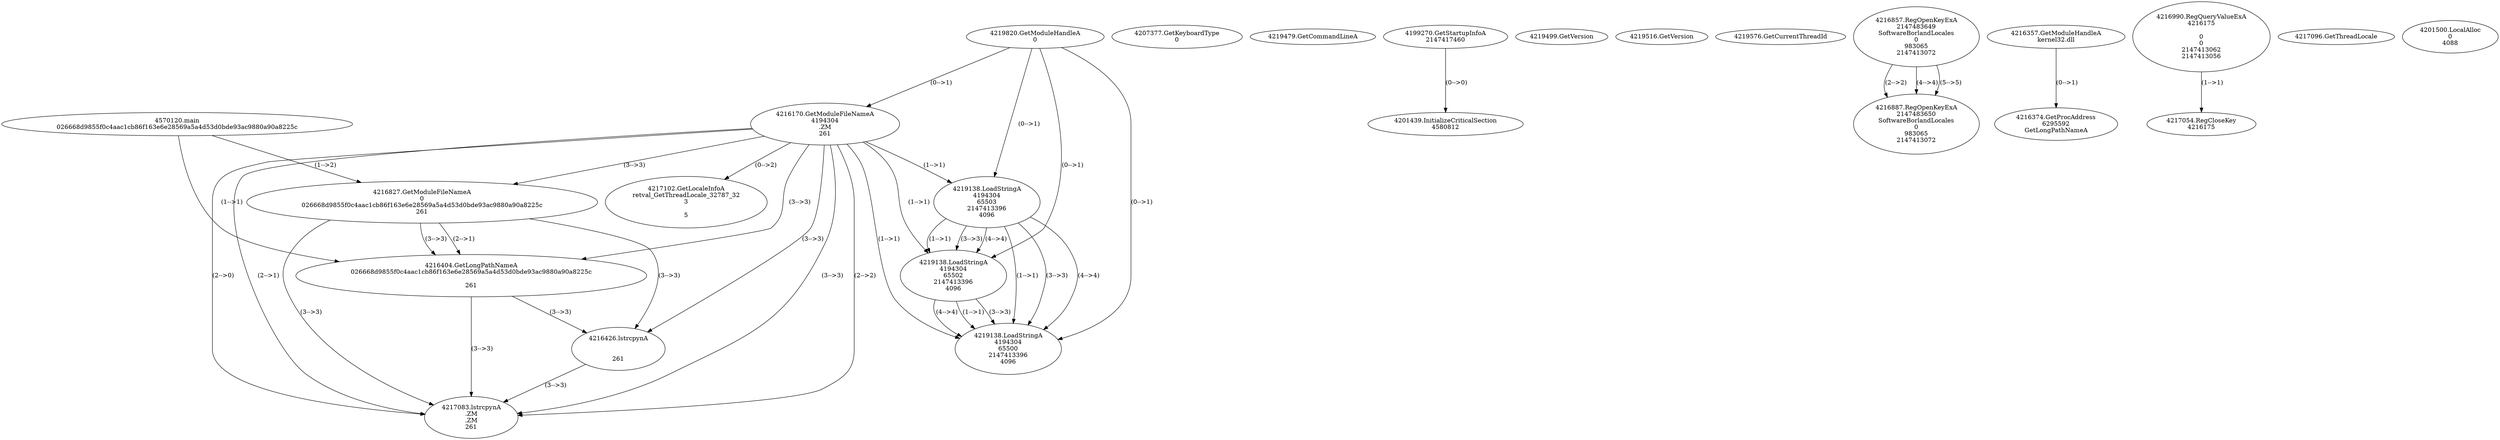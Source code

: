 // Global SCDG with merge call
digraph {
	0 [label="4570120.main
026668d9855f0c4aac1cb86f163e6e28569a5a4d53d0bde93ac9880a90a8225c"]
	1 [label="4219820.GetModuleHandleA
0"]
	2 [label="4207377.GetKeyboardType
0"]
	3 [label="4219479.GetCommandLineA
"]
	4 [label="4199270.GetStartupInfoA
2147417460"]
	5 [label="4219499.GetVersion
"]
	6 [label="4219516.GetVersion
"]
	7 [label="4219576.GetCurrentThreadId
"]
	8 [label="4216170.GetModuleFileNameA
4194304
.ZM
261"]
	1 -> 8 [label="(0-->1)"]
	9 [label="4216827.GetModuleFileNameA
0
026668d9855f0c4aac1cb86f163e6e28569a5a4d53d0bde93ac9880a90a8225c
261"]
	0 -> 9 [label="(1-->2)"]
	8 -> 9 [label="(3-->3)"]
	10 [label="4216857.RegOpenKeyExA
2147483649
Software\Borland\Locales
0
983065
2147413072"]
	11 [label="4216887.RegOpenKeyExA
2147483650
Software\Borland\Locales
0
983065
2147413072"]
	10 -> 11 [label="(2-->2)"]
	10 -> 11 [label="(4-->4)"]
	10 -> 11 [label="(5-->5)"]
	12 [label="4216357.GetModuleHandleA
kernel32.dll"]
	13 [label="4216374.GetProcAddress
6295592
GetLongPathNameA"]
	12 -> 13 [label="(0-->1)"]
	14 [label="4216404.GetLongPathNameA
026668d9855f0c4aac1cb86f163e6e28569a5a4d53d0bde93ac9880a90a8225c

261"]
	0 -> 14 [label="(1-->1)"]
	9 -> 14 [label="(2-->1)"]
	8 -> 14 [label="(3-->3)"]
	9 -> 14 [label="(3-->3)"]
	15 [label="4216426.lstrcpynA


261"]
	8 -> 15 [label="(3-->3)"]
	9 -> 15 [label="(3-->3)"]
	14 -> 15 [label="(3-->3)"]
	16 [label="4216990.RegQueryValueExA
4216175

0
0
2147413062
2147413056"]
	17 [label="4217054.RegCloseKey
4216175"]
	16 -> 17 [label="(1-->1)"]
	18 [label="4217083.lstrcpynA
.ZM
.ZM
261"]
	8 -> 18 [label="(2-->1)"]
	8 -> 18 [label="(2-->2)"]
	8 -> 18 [label="(3-->3)"]
	9 -> 18 [label="(3-->3)"]
	14 -> 18 [label="(3-->3)"]
	15 -> 18 [label="(3-->3)"]
	8 -> 18 [label="(2-->0)"]
	19 [label="4217096.GetThreadLocale
"]
	20 [label="4217102.GetLocaleInfoA
retval_GetThreadLocale_32787_32
3

5"]
	8 -> 20 [label="(0-->2)"]
	21 [label="4219138.LoadStringA
4194304
65503
2147413396
4096"]
	1 -> 21 [label="(0-->1)"]
	8 -> 21 [label="(1-->1)"]
	22 [label="4219138.LoadStringA
4194304
65502
2147413396
4096"]
	1 -> 22 [label="(0-->1)"]
	8 -> 22 [label="(1-->1)"]
	21 -> 22 [label="(1-->1)"]
	21 -> 22 [label="(3-->3)"]
	21 -> 22 [label="(4-->4)"]
	23 [label="4219138.LoadStringA
4194304
65500
2147413396
4096"]
	1 -> 23 [label="(0-->1)"]
	8 -> 23 [label="(1-->1)"]
	21 -> 23 [label="(1-->1)"]
	22 -> 23 [label="(1-->1)"]
	21 -> 23 [label="(3-->3)"]
	22 -> 23 [label="(3-->3)"]
	21 -> 23 [label="(4-->4)"]
	22 -> 23 [label="(4-->4)"]
	24 [label="4201439.InitializeCriticalSection
4580812"]
	4 -> 24 [label="(0-->0)"]
	25 [label="4201500.LocalAlloc
0
4088"]
}
